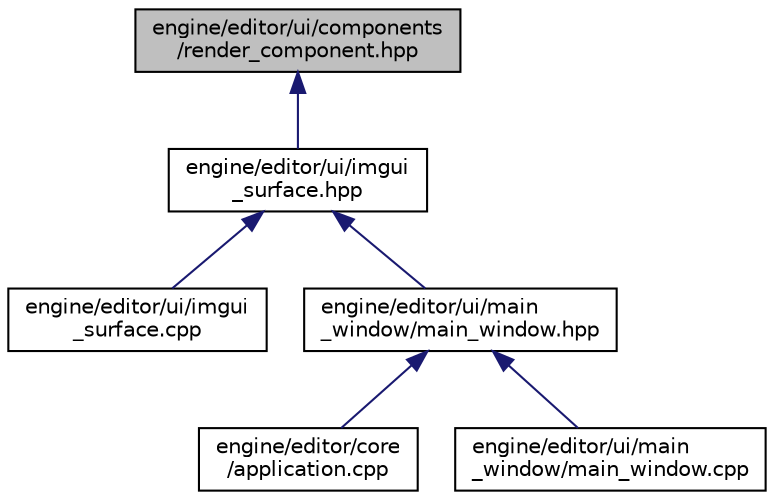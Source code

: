 digraph "engine/editor/ui/components/render_component.hpp"
{
 // LATEX_PDF_SIZE
  edge [fontname="Helvetica",fontsize="10",labelfontname="Helvetica",labelfontsize="10"];
  node [fontname="Helvetica",fontsize="10",shape=record];
  Node1 [label="engine/editor/ui/components\l/render_component.hpp",height=0.2,width=0.4,color="black", fillcolor="grey75", style="filled", fontcolor="black",tooltip=" "];
  Node1 -> Node2 [dir="back",color="midnightblue",fontsize="10",style="solid",fontname="Helvetica"];
  Node2 [label="engine/editor/ui/imgui\l_surface.hpp",height=0.2,width=0.4,color="black", fillcolor="white", style="filled",URL="$imgui__surface_8hpp.html",tooltip=" "];
  Node2 -> Node3 [dir="back",color="midnightblue",fontsize="10",style="solid",fontname="Helvetica"];
  Node3 [label="engine/editor/ui/imgui\l_surface.cpp",height=0.2,width=0.4,color="black", fillcolor="white", style="filled",URL="$imgui__surface_8cpp.html",tooltip=" "];
  Node2 -> Node4 [dir="back",color="midnightblue",fontsize="10",style="solid",fontname="Helvetica"];
  Node4 [label="engine/editor/ui/main\l_window/main_window.hpp",height=0.2,width=0.4,color="black", fillcolor="white", style="filled",URL="$main__window_8hpp.html",tooltip=" "];
  Node4 -> Node5 [dir="back",color="midnightblue",fontsize="10",style="solid",fontname="Helvetica"];
  Node5 [label="engine/editor/core\l/application.cpp",height=0.2,width=0.4,color="black", fillcolor="white", style="filled",URL="$application_8cpp.html",tooltip=" "];
  Node4 -> Node6 [dir="back",color="midnightblue",fontsize="10",style="solid",fontname="Helvetica"];
  Node6 [label="engine/editor/ui/main\l_window/main_window.cpp",height=0.2,width=0.4,color="black", fillcolor="white", style="filled",URL="$main__window_8cpp.html",tooltip=" "];
}
